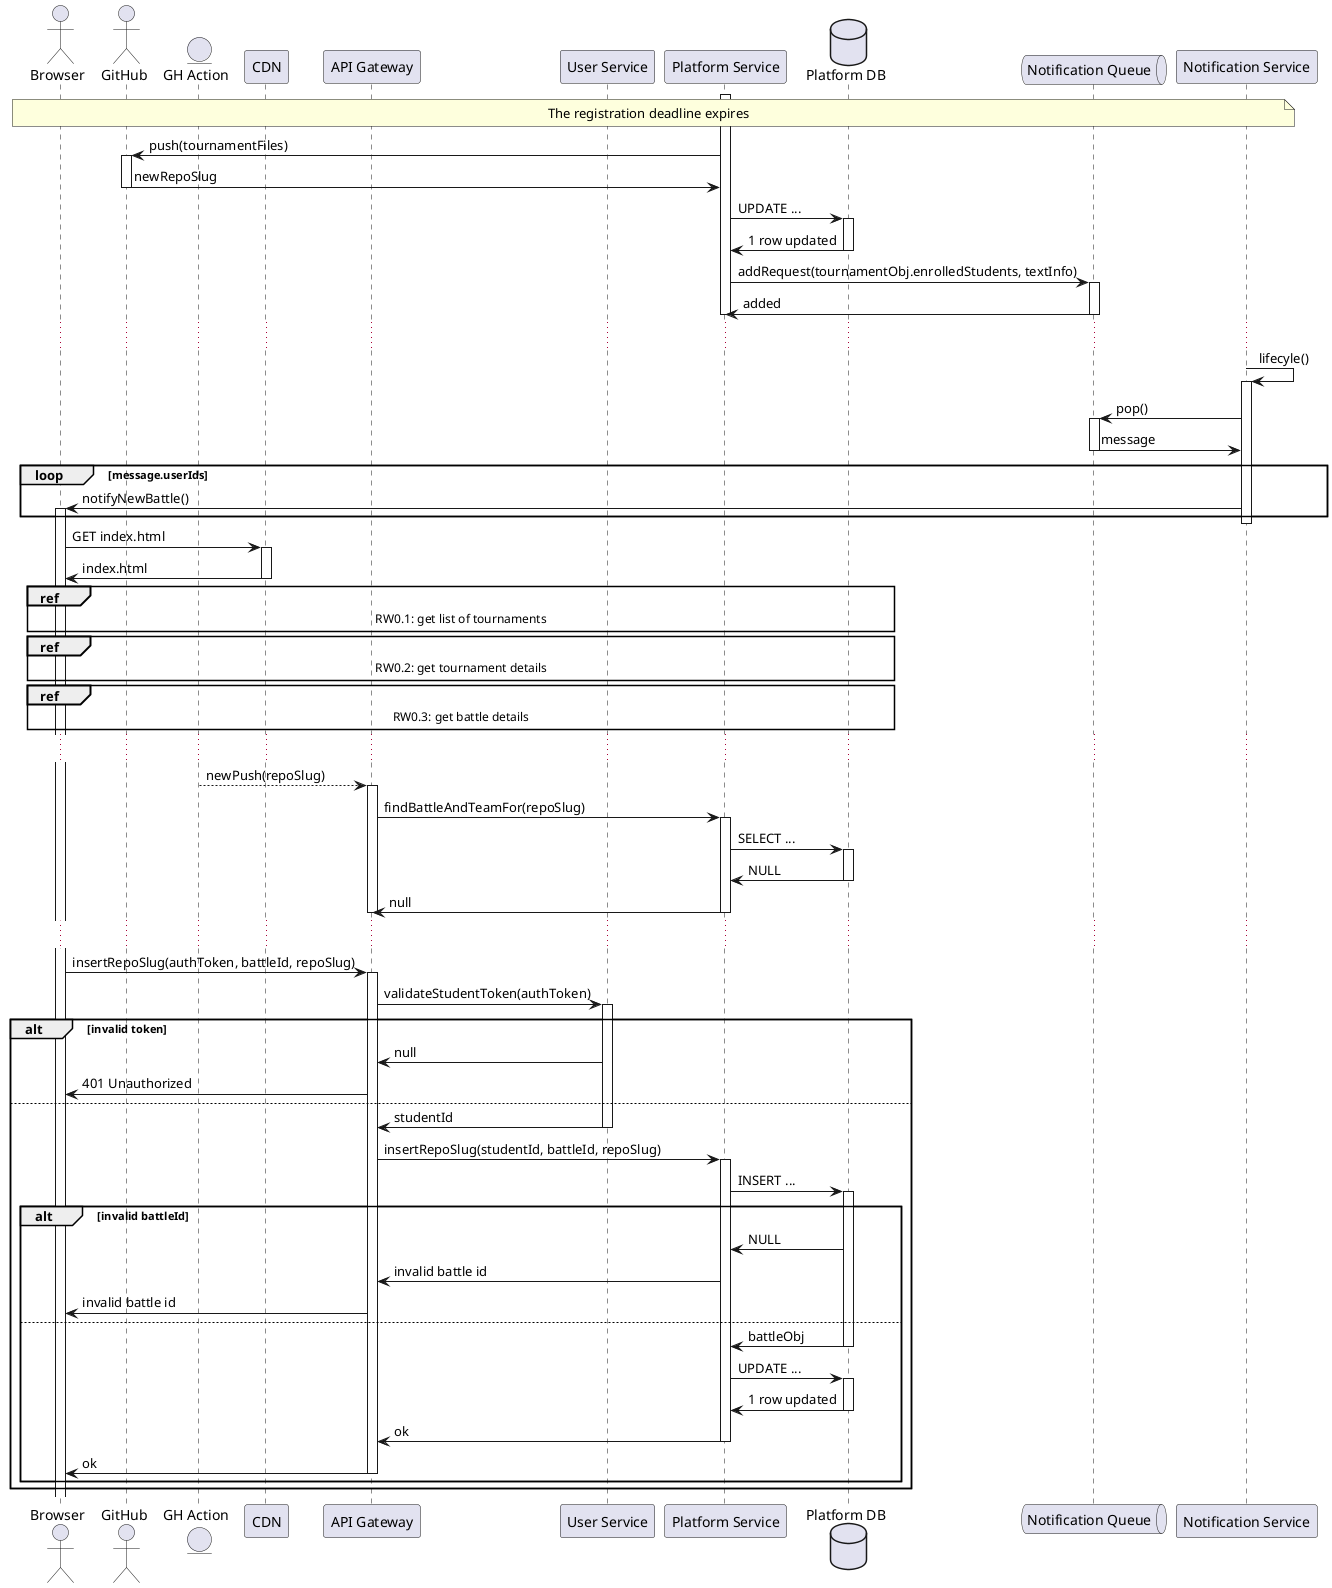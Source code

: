 @startuml RW9 - Educator closes a tournament

actor Browser
actor "GitHub" as gh
entity "GH Action" as gha
participant CDN
participant "API Gateway" as gateway
participant "User Service" as auth

participant "Platform Service" as platform
database "Platform DB" as platformDb

participant "Platform Service" as platform
database "Platform DB" as platformDb

queue  "Notification Queue" as notificationQueue
participant "Notification Service" as notification

note across: The registration deadline expires

activate platform
platform -> gh ++ : push(tournamentFiles)
platform <- gh -- : newRepoSlug
platform -> platformDb ++ : UPDATE ...
platform <- platformDb -- : 1 row updated

platform -> notificationQueue ++ : addRequest(tournamentObj.enrolledStudents, textInfo)
platform <- notificationQueue --: added

deactivate platform

...
notification -> notification ++ : lifecyle()
notification -> notificationQueue ++: pop()
notification <- notificationQueue --: message

loop message.userIds
    notification -> Browser ++: notifyNewBattle()
end
deactivate notification

activate Browser
Browser -> CDN ++ : GET index.html
Browser <- CDN -- : index.html

ref over Browser, gateway, auth, platform, platformDb: RW0.1: get list of tournaments
ref over Browser, gateway, auth, platform, platformDb: RW0.2: get tournament details
ref over Browser, gateway, auth, platform, platformDb: RW0.3: get battle details

...
gha --> gateway ++ : newPush(repoSlug)
gateway -> platform ++ : findBattleAndTeamFor(repoSlug)
platform -> platformDb ++ : SELECT ...  
platform <- platformDb -- : NULL
gateway <- platform -- : null
deactivate gateway
...

Browser -> gateway ++ : insertRepoSlug(authToken, battleId, repoSlug)
gateway -> auth ++ : validateStudentToken(authToken)
alt invalid token
    gateway <- auth : null
    Browser <- gateway : 401 Unauthorized
else
    gateway <- auth -- : studentId
    gateway -> platform ++ : insertRepoSlug(studentId, battleId, repoSlug)

    platform -> platformDb ++ : INSERT ...

    alt invalid battleId
        platform <- platformDb : NULL
        gateway <- platform : invalid battle id
        Browser <- gateway : invalid battle id
    else
        platform <- platformDb -- : battleObj
        platform -> platformDb ++ : UPDATE ...
        platform <- platformDb -- : 1 row updated

        gateway <- platform -- : ok
        Browser <- gateway -- : ok
    end
end


@enduml